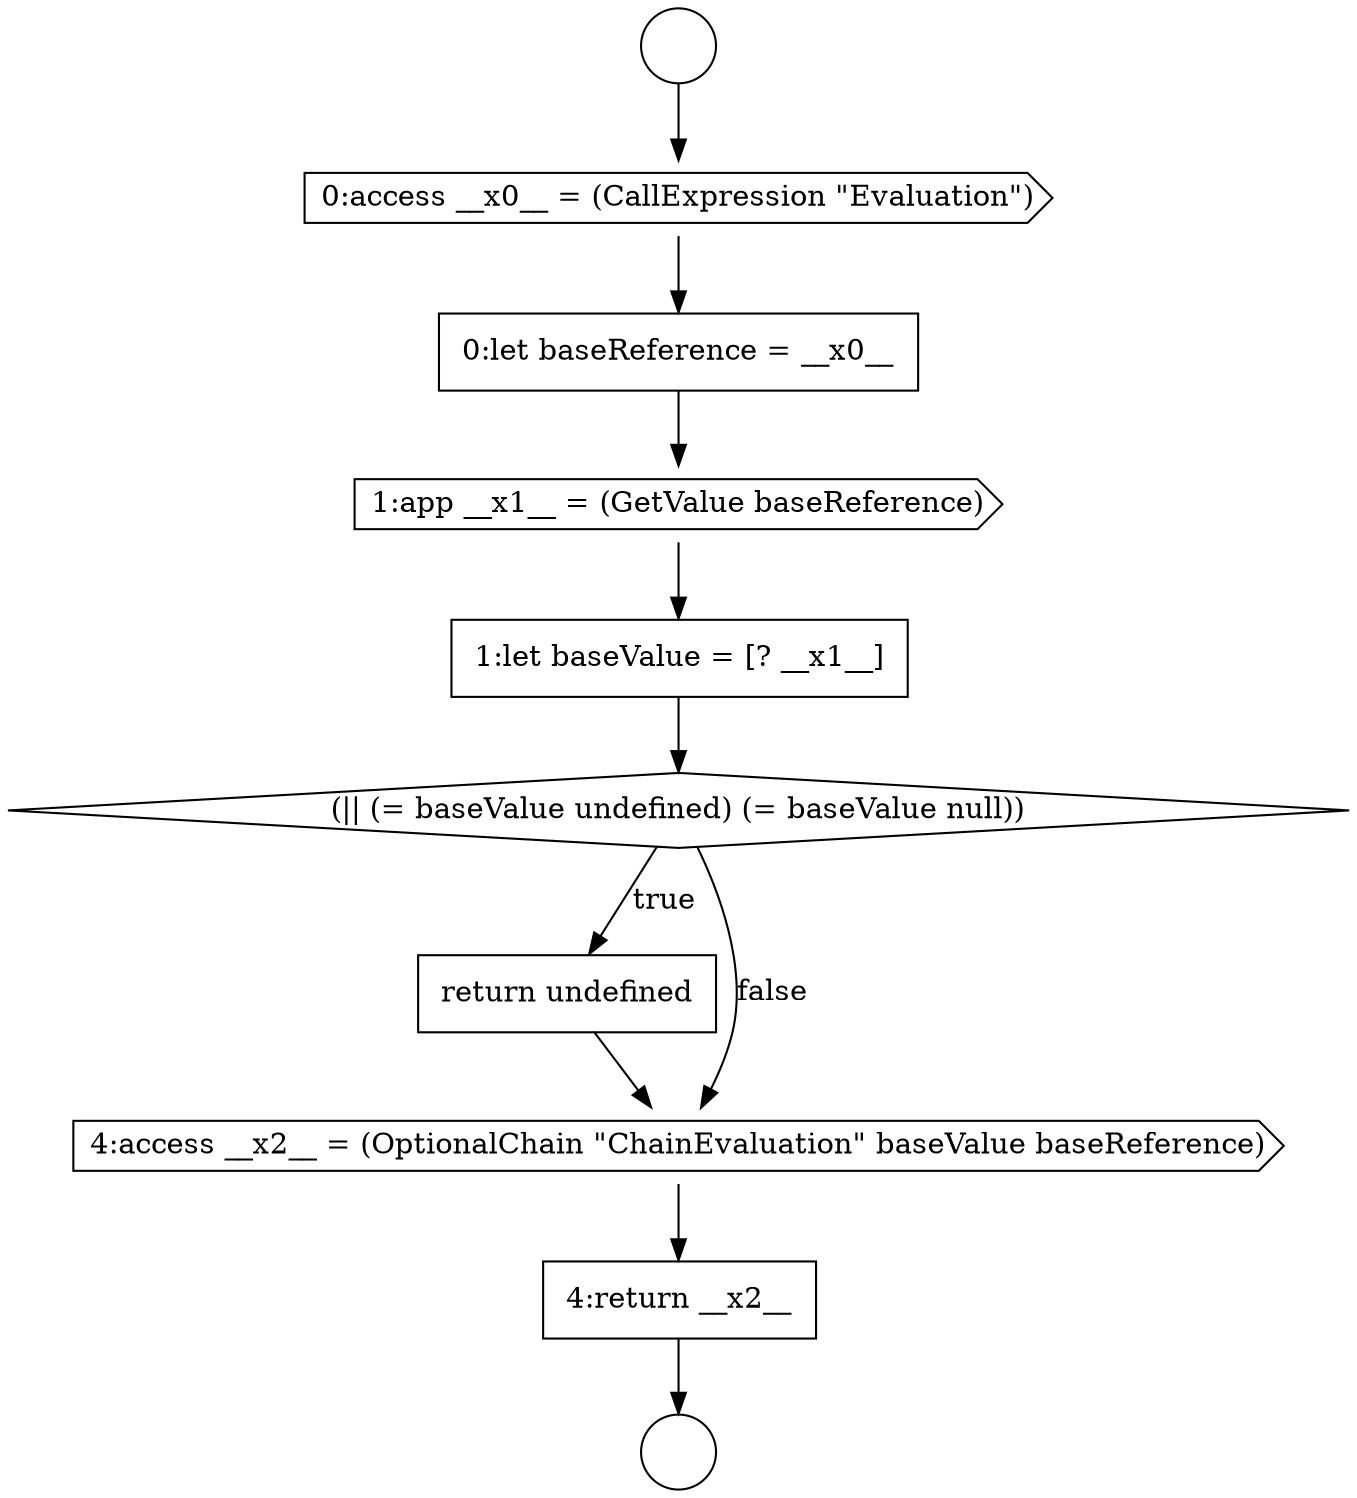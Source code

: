 digraph {
  node4807 [shape=cds, label=<<font color="black">1:app __x1__ = (GetValue baseReference)</font>> color="black" fillcolor="white" style=filled]
  node4803 [shape=circle label=" " color="black" fillcolor="white" style=filled]
  node4810 [shape=none, margin=0, label=<<font color="black">
    <table border="0" cellborder="1" cellspacing="0" cellpadding="10">
      <tr><td align="left">return undefined</td></tr>
    </table>
  </font>> color="black" fillcolor="white" style=filled]
  node4808 [shape=none, margin=0, label=<<font color="black">
    <table border="0" cellborder="1" cellspacing="0" cellpadding="10">
      <tr><td align="left">1:let baseValue = [? __x1__]</td></tr>
    </table>
  </font>> color="black" fillcolor="white" style=filled]
  node4804 [shape=circle label=" " color="black" fillcolor="white" style=filled]
  node4805 [shape=cds, label=<<font color="black">0:access __x0__ = (CallExpression &quot;Evaluation&quot;)</font>> color="black" fillcolor="white" style=filled]
  node4812 [shape=none, margin=0, label=<<font color="black">
    <table border="0" cellborder="1" cellspacing="0" cellpadding="10">
      <tr><td align="left">4:return __x2__</td></tr>
    </table>
  </font>> color="black" fillcolor="white" style=filled]
  node4806 [shape=none, margin=0, label=<<font color="black">
    <table border="0" cellborder="1" cellspacing="0" cellpadding="10">
      <tr><td align="left">0:let baseReference = __x0__</td></tr>
    </table>
  </font>> color="black" fillcolor="white" style=filled]
  node4809 [shape=diamond, label=<<font color="black">(|| (= baseValue undefined) (= baseValue null))</font>> color="black" fillcolor="white" style=filled]
  node4811 [shape=cds, label=<<font color="black">4:access __x2__ = (OptionalChain &quot;ChainEvaluation&quot; baseValue baseReference)</font>> color="black" fillcolor="white" style=filled]
  node4807 -> node4808 [ color="black"]
  node4806 -> node4807 [ color="black"]
  node4811 -> node4812 [ color="black"]
  node4809 -> node4810 [label=<<font color="black">true</font>> color="black"]
  node4809 -> node4811 [label=<<font color="black">false</font>> color="black"]
  node4805 -> node4806 [ color="black"]
  node4808 -> node4809 [ color="black"]
  node4812 -> node4804 [ color="black"]
  node4810 -> node4811 [ color="black"]
  node4803 -> node4805 [ color="black"]
}
